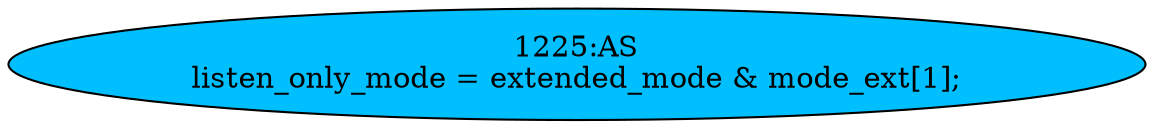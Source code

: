 strict digraph "" {
	node [label="\N"];
	"1225:AS"	 [ast="<pyverilog.vparser.ast.Assign object at 0x7fd773257950>",
		def_var="['listen_only_mode']",
		fillcolor=deepskyblue,
		label="1225:AS
listen_only_mode = extended_mode & mode_ext[1];",
		statements="[]",
		style=filled,
		typ=Assign,
		use_var="['extended_mode', 'mode_ext']"];
}
